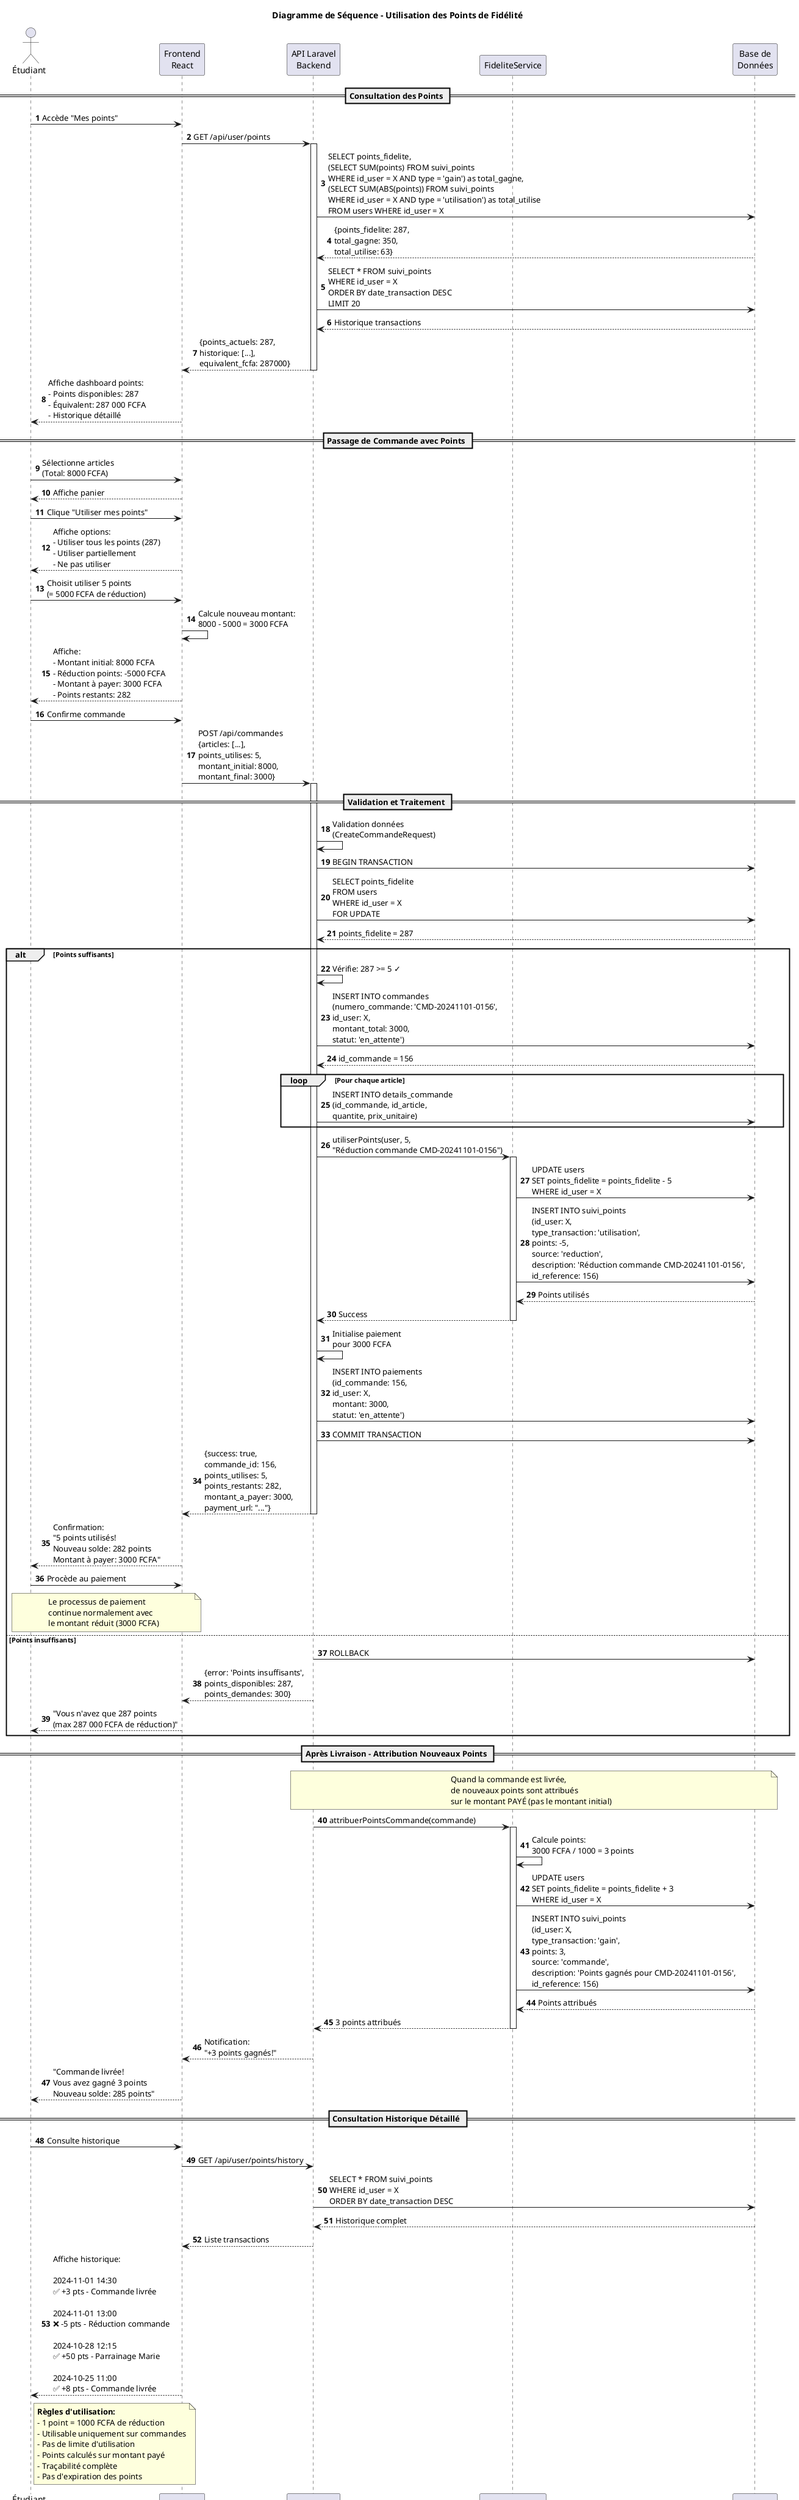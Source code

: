 @startuml Sequence_Utilisation_Points
title Diagramme de Séquence - Utilisation des Points de Fidélité

actor "Étudiant" as etudiant
participant "Frontend\nReact" as frontend
participant "API Laravel\nBackend" as backend
participant "FideliteService" as fidelite
participant "Base de\nDonnées" as bdd

autonumber

== Consultation des Points ==

etudiant -> frontend : Accède "Mes points"
frontend -> backend : GET /api/user/points

activate backend
backend -> bdd : SELECT points_fidelite,\n(SELECT SUM(points) FROM suivi_points\nWHERE id_user = X AND type = 'gain') as total_gagne,\n(SELECT SUM(ABS(points)) FROM suivi_points\nWHERE id_user = X AND type = 'utilisation') as total_utilise\nFROM users WHERE id_user = X

bdd --> backend : {points_fidelite: 287,\ntotal_gagne: 350,\ntotal_utilise: 63}

backend -> bdd : SELECT * FROM suivi_points\nWHERE id_user = X\nORDER BY date_transaction DESC\nLIMIT 20

bdd --> backend : Historique transactions

backend --> frontend : {points_actuels: 287,\nhistorique: [...],\nequivalent_fcfa: 287000}
deactivate backend

frontend --> etudiant : Affiche dashboard points:\n- Points disponibles: 287\n- Équivalent: 287 000 FCFA\n- Historique détaillé

== Passage de Commande avec Points ==

etudiant -> frontend : Sélectionne articles\n(Total: 8000 FCFA)
frontend --> etudiant : Affiche panier

etudiant -> frontend : Clique "Utiliser mes points"
frontend --> etudiant : Affiche options:\n- Utiliser tous les points (287)\n- Utiliser partiellement\n- Ne pas utiliser

etudiant -> frontend : Choisit utiliser 5 points\n(= 5000 FCFA de réduction)

frontend -> frontend : Calcule nouveau montant:\n8000 - 5000 = 3000 FCFA

frontend --> etudiant : Affiche:\n- Montant initial: 8000 FCFA\n- Réduction points: -5000 FCFA\n- Montant à payer: 3000 FCFA\n- Points restants: 282

etudiant -> frontend : Confirme commande

frontend -> backend : POST /api/commandes\n{articles: [...],\npoints_utilises: 5,\nmontant_initial: 8000,\nmontant_final: 3000}

activate backend

== Validation et Traitement ==

backend -> backend : Validation données\n(CreateCommandeRequest)

backend -> bdd : BEGIN TRANSACTION

' Vérification des points
backend -> bdd : SELECT points_fidelite\nFROM users\nWHERE id_user = X\nFOR UPDATE

bdd --> backend : points_fidelite = 287

alt Points suffisants
    backend -> backend : Vérifie: 287 >= 5 ✓
    
    ' Création commande
    backend -> bdd : INSERT INTO commandes\n(numero_commande: 'CMD-20241101-0156',\nid_user: X,\nmontant_total: 3000,\nstatut: 'en_attente')
    
    bdd --> backend : id_commande = 156
    
    ' Ajout détails
    loop Pour chaque article
        backend -> bdd : INSERT INTO details_commande\n(id_commande, id_article,\nquantite, prix_unitaire)
    end
    
    ' Utilisation des points
    backend -> fidelite : utiliserPoints(user, 5,\n"Réduction commande CMD-20241101-0156")
    
    activate fidelite
    fidelite -> bdd : UPDATE users\nSET points_fidelite = points_fidelite - 5\nWHERE id_user = X
    
    fidelite -> bdd : INSERT INTO suivi_points\n(id_user: X,\ntype_transaction: 'utilisation',\npoints: -5,\nsource: 'reduction',\ndescription: 'Réduction commande CMD-20241101-0156',\nid_reference: 156)
    
    bdd --> fidelite : Points utilisés
    fidelite --> backend : Success
    deactivate fidelite
    
    ' Initialisation paiement pour montant réduit
    backend -> backend : Initialise paiement\npour 3000 FCFA
    
    backend -> bdd : INSERT INTO paiements\n(id_commande: 156,\nid_user: X,\nmontant: 3000,\nstatut: 'en_attente')
    
    backend -> bdd : COMMIT TRANSACTION
    
    backend --> frontend : {success: true,\ncommande_id: 156,\npoints_utilises: 5,\npoints_restants: 282,\nmontant_a_payer: 3000,\npayment_url: "..."}
    deactivate backend
    
    frontend --> etudiant : Confirmation:\n"5 points utilisés!\nNouveau solde: 282 points\nMontant à payer: 3000 FCFA"
    
    etudiant -> frontend : Procède au paiement
    
    note over etudiant, frontend
        Le processus de paiement
        continue normalement avec
        le montant réduit (3000 FCFA)
    end note
    
else Points insuffisants
    backend -> bdd : ROLLBACK
    backend --> frontend : {error: 'Points insuffisants',\npoints_disponibles: 287,\npoints_demandes: 300}
    frontend --> etudiant : "Vous n'avez que 287 points\n(max 287 000 FCFA de réduction)"
end

== Après Livraison - Attribution Nouveaux Points ==

note over backend, bdd
    Quand la commande est livrée,
    de nouveaux points sont attribués
    sur le montant PAYÉ (pas le montant initial)
end note

backend -> fidelite : attribuerPointsCommande(commande)

activate fidelite
fidelite -> fidelite : Calcule points:\n3000 FCFA / 1000 = 3 points

fidelite -> bdd : UPDATE users\nSET points_fidelite = points_fidelite + 3\nWHERE id_user = X

fidelite -> bdd : INSERT INTO suivi_points\n(id_user: X,\ntype_transaction: 'gain',\npoints: 3,\nsource: 'commande',\ndescription: 'Points gagnés pour CMD-20241101-0156',\nid_reference: 156)

bdd --> fidelite : Points attribués
fidelite --> backend : 3 points attribués
deactivate fidelite

backend --> frontend : Notification:\n"+3 points gagnés!"

frontend --> etudiant : "Commande livrée!\nVous avez gagné 3 points\nNouveau solde: 285 points"

== Consultation Historique Détaillé ==

etudiant -> frontend : Consulte historique
frontend -> backend : GET /api/user/points/history

backend -> bdd : SELECT * FROM suivi_points\nWHERE id_user = X\nORDER BY date_transaction DESC

bdd --> backend : Historique complet

backend --> frontend : Liste transactions

frontend --> etudiant : Affiche historique:\n\n2024-11-01 14:30\n✅ +3 pts - Commande livrée\n\n2024-11-01 13:00\n❌ -5 pts - Réduction commande\n\n2024-10-28 12:15\n✅ +50 pts - Parrainage Marie\n\n2024-10-25 11:00\n✅ +8 pts - Commande livrée

note right of etudiant
    **Règles d'utilisation:**
    - 1 point = 1000 FCFA de réduction
    - Utilisable uniquement sur commandes
    - Pas de limite d'utilisation
    - Points calculés sur montant payé
    - Traçabilité complète
    - Pas d'expiration des points
end note

@enduml
